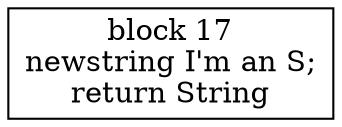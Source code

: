 digraph "S.toString():String" {
size = "11,7.5";
codeblock_17 [ shape = box, label = "block 17\nnewstring I'm an S;\nreturn String"];
}